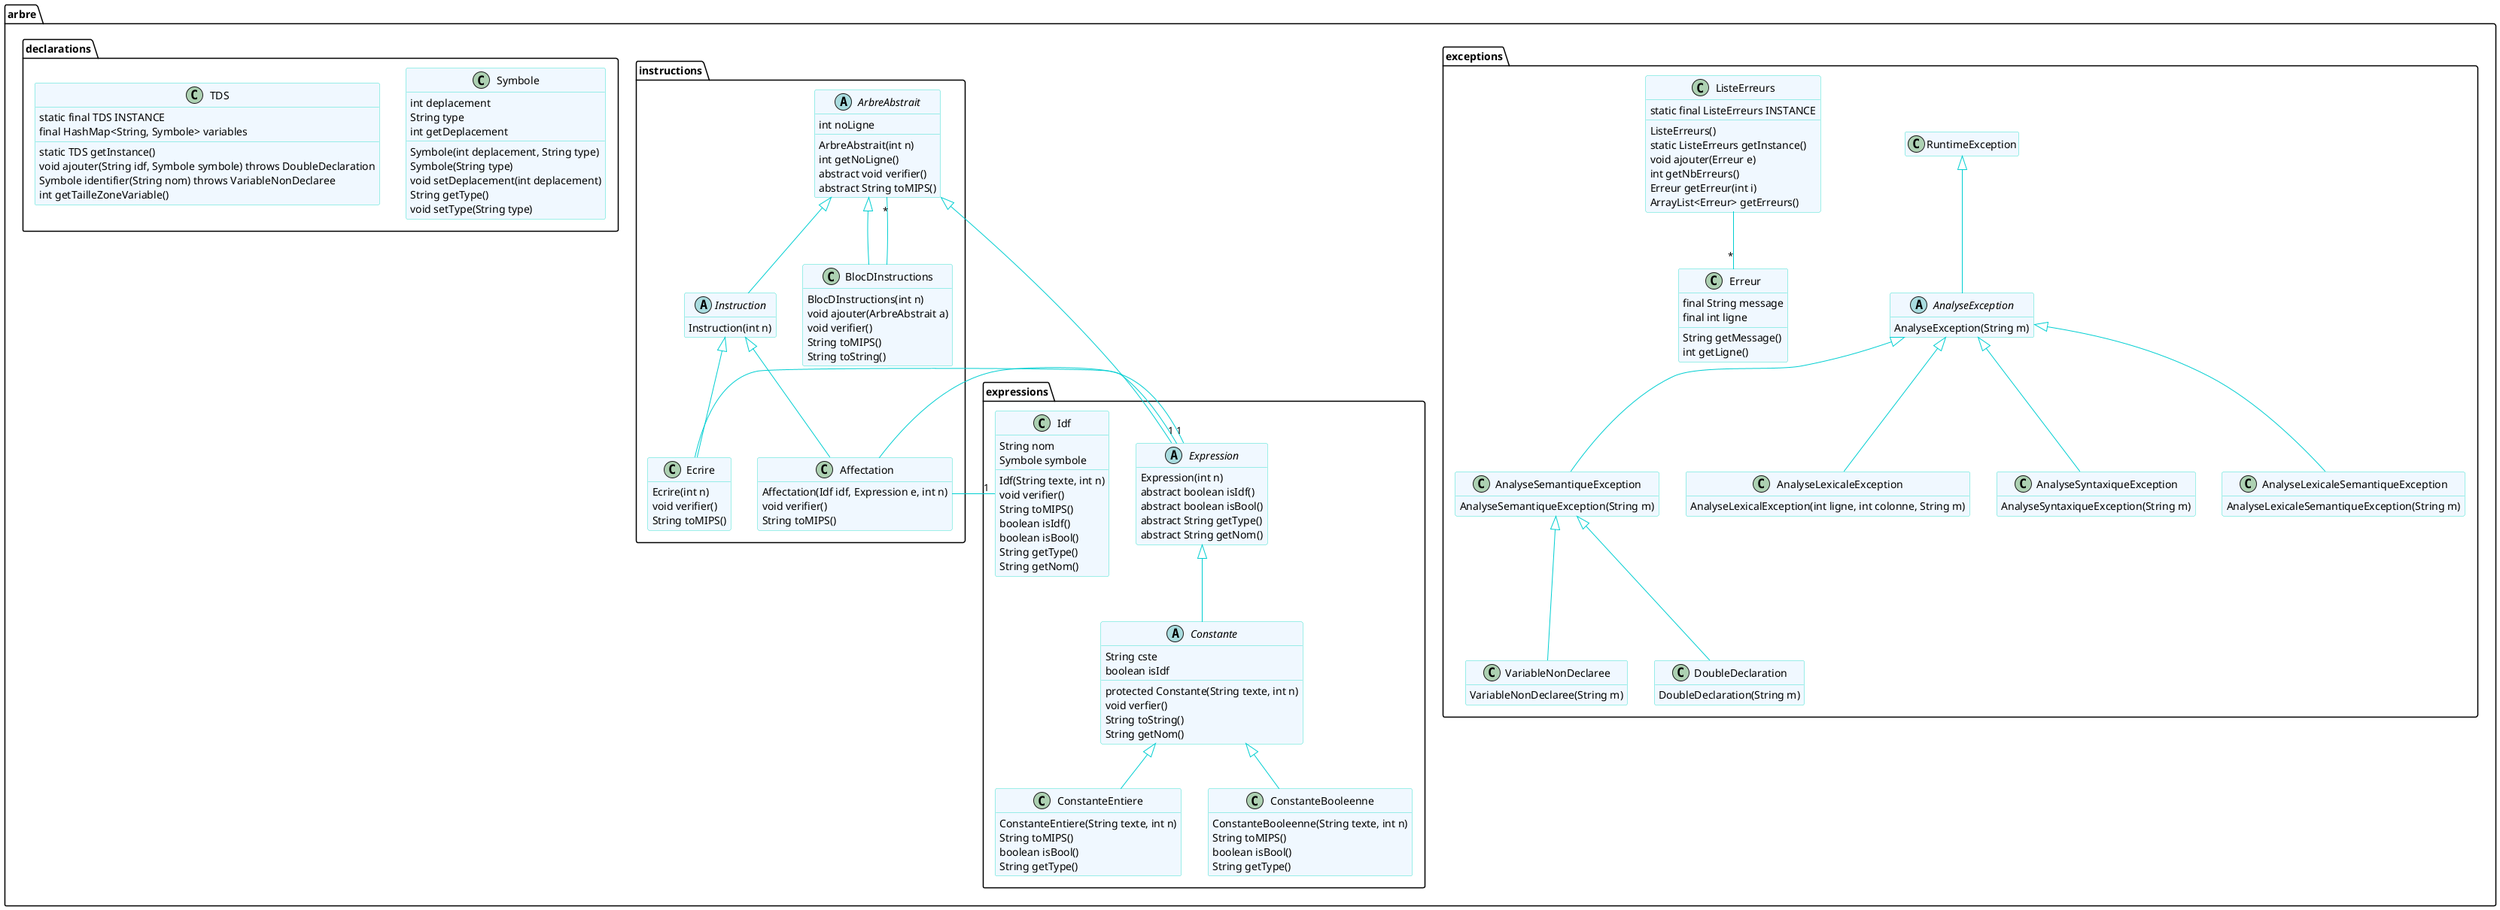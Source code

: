 @startuml
skinparam class {
BackgroundColor AliceBlue
ArrowColor DarkTurquoise
BorderColor Turquoise
}

skinparam stereotypeCBackgroundColor DarkTurquoise
skinparam stereotypeIBackgroundColor Magenta
skinparam stereotypeABackgroundColor Yellow

hide stereotype
hide empty member

package "arbre"{
    package "exceptions"{
        abstract class AnalyseException{
            AnalyseException(String m)
        }

        AnalyseException -up-|> RuntimeException

        class AnalyseLexicaleException{
            AnalyseLexicalException(int ligne, int colonne, String m)
        }
        AnalyseLexicaleException -up-|> AnalyseException

        class AnalyseSyntaxiqueException{
            AnalyseSyntaxiqueException(String m)
        }
        AnalyseSyntaxiqueException -up-|> AnalyseException

        class AnalyseSemantiqueException{
            AnalyseSemantiqueException(String m)
        }
        AnalyseSemantiqueException -up-|> AnalyseException

        class AnalyseLexicaleSemantiqueException{
            AnalyseLexicaleSemantiqueException(String m)
        }
        AnalyseLexicaleSemantiqueException -up-|> AnalyseException

        class VariableNonDeclaree{
            VariableNonDeclaree(String m)
        }
        VariableNonDeclaree -up-|> AnalyseSemantiqueException

        class DoubleDeclaration{
            DoubleDeclaration(String m)
        }
        DoubleDeclaration -up-|> AnalyseSemantiqueException

        class Erreur{
            final String message
            final int ligne
            String getMessage()
            int getLigne()
        }

        class ListeErreurs{
            static final ListeErreurs INSTANCE
            ListeErreurs()
            static ListeErreurs getInstance()
            void ajouter(Erreur e)
            int getNbErreurs()
            Erreur getErreur(int i)
            ArrayList<Erreur> getErreurs()
        }
    }
    ListeErreurs --"*"Erreur


    package "instructions"{
        abstract class ArbreAbstrait {
           int noLigne
           ArbreAbstrait(int n)
           int getNoLigne()
           abstract void verifier()
           abstract String toMIPS()
        }

        class BlocDInstructions {
           BlocDInstructions(int n)
           void ajouter(ArbreAbstrait a)
           void verifier()
           String toMIPS()
           String toString()
        }

        BlocDInstructions -up-|> ArbreAbstrait
        BlocDInstructions -up- "*" ArbreAbstrait

        abstract class Instruction {
            Instruction(int n)
        }

        Instruction -up-|> ArbreAbstrait

        class Ecrire {
           Ecrire(int n)
           void verifier()
           String toMIPS()
        }

        Ecrire  -up-|> Instruction

        class Affectation {
           Affectation(Idf idf, Expression e, int n)
           void verifier()
           String toMIPS()
        }

        Affectation  -up-|> Instruction

    }


    package "expressions"{
        abstract class Expression {
           Expression(int n)
           abstract boolean isIdf()
           abstract boolean isBool()
           abstract String getType()
           abstract String getNom()
        }

        Expression  -up-|> ArbreAbstrait
        Ecrire - "1" Expression

        abstract class Constante {
           String cste
           protected Constante(String texte, int n)
           void verfier()
           String toString()
           boolean isIdf
           String getNom()
        }

        Constante  -up-|> Expression


        class ConstanteEntiere {
           ConstanteEntiere(String texte, int n)
           String toMIPS()
           boolean isBool()
           String getType()

        }

        class Idf {
                   String nom
                   Symbole symbole
                   Idf(String texte, int n)
                   void verifier()
                   String toMIPS()
                   boolean isIdf()
                   boolean isBool()
                   String getType()
                   String getNom()

                }

        ConstanteEntiere  -up-|> Constante

        class ConstanteBooleenne {
           ConstanteBooleenne(String texte, int n)
           String toMIPS()
           boolean isBool()
           String getType()
        }

        ConstanteBooleenne  -up-|> Constante
        Affectation - "1" Expression
                Affectation - "1" Idf

    }
    package "declarations"{
        class Symbole {
            int deplacement
            String type
            Symbole(int deplacement, String type)
            Symbole(String type)
            int getDeplacement
            void setDeplacement(int deplacement)
            String getType()
            void setType(String type)

        }

        class TDS{
            static final TDS INSTANCE
            final HashMap<String, Symbole> variables
            static TDS getInstance()
            void ajouter(String idf, Symbole symbole) throws DoubleDeclaration
            Symbole identifier(String nom) throws VariableNonDeclaree
            int getTailleZoneVariable()

        }
}
}
@enduml